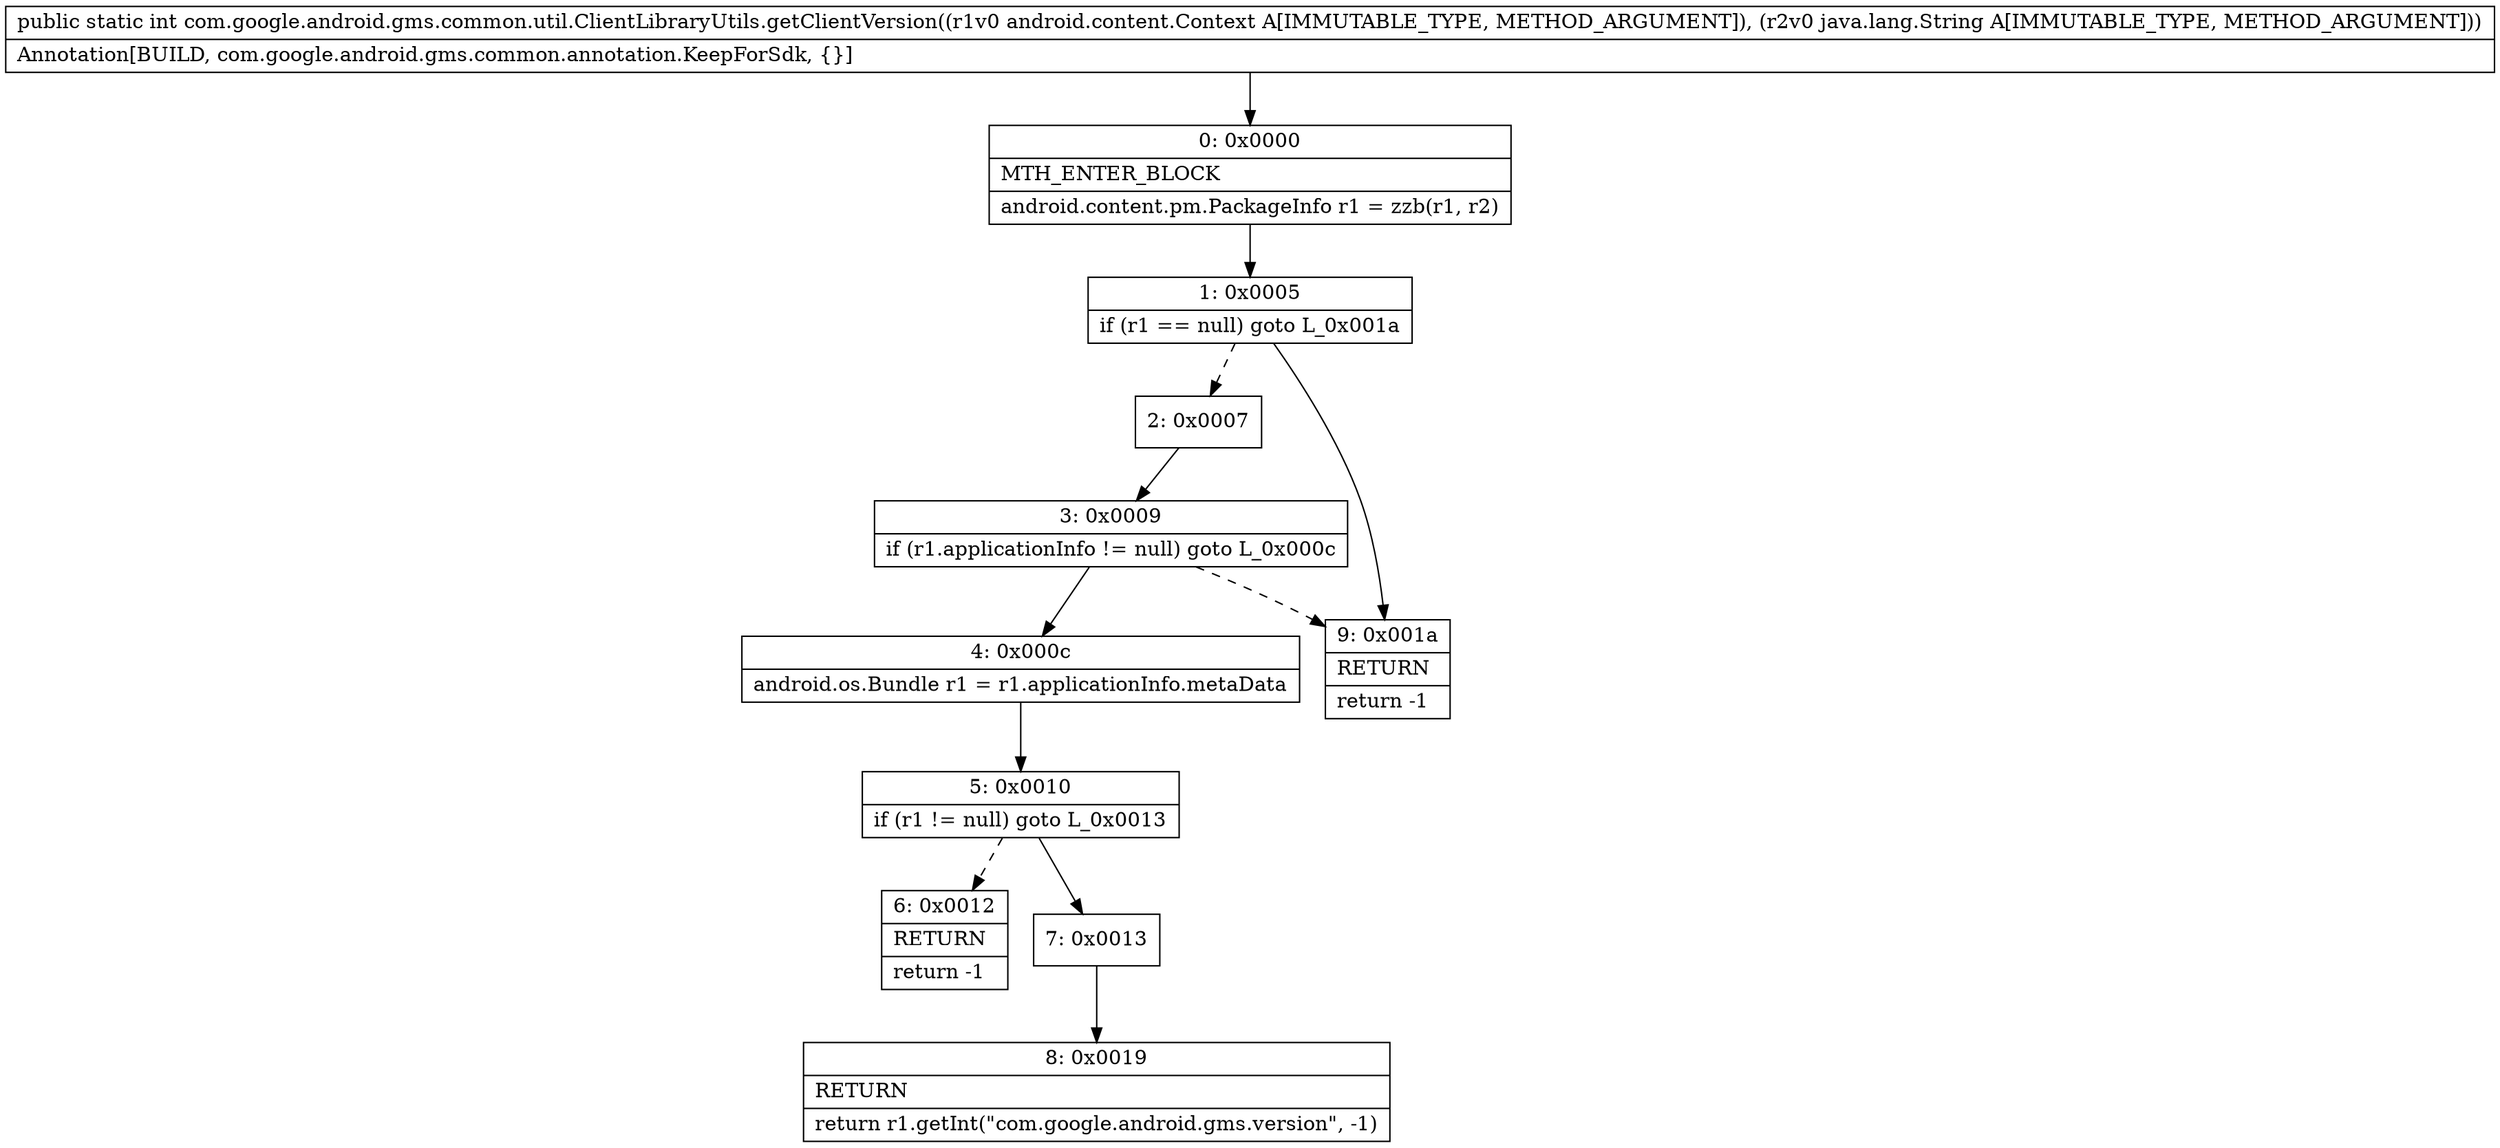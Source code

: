 digraph "CFG forcom.google.android.gms.common.util.ClientLibraryUtils.getClientVersion(Landroid\/content\/Context;Ljava\/lang\/String;)I" {
Node_0 [shape=record,label="{0\:\ 0x0000|MTH_ENTER_BLOCK\l|android.content.pm.PackageInfo r1 = zzb(r1, r2)\l}"];
Node_1 [shape=record,label="{1\:\ 0x0005|if (r1 == null) goto L_0x001a\l}"];
Node_2 [shape=record,label="{2\:\ 0x0007}"];
Node_3 [shape=record,label="{3\:\ 0x0009|if (r1.applicationInfo != null) goto L_0x000c\l}"];
Node_4 [shape=record,label="{4\:\ 0x000c|android.os.Bundle r1 = r1.applicationInfo.metaData\l}"];
Node_5 [shape=record,label="{5\:\ 0x0010|if (r1 != null) goto L_0x0013\l}"];
Node_6 [shape=record,label="{6\:\ 0x0012|RETURN\l|return \-1\l}"];
Node_7 [shape=record,label="{7\:\ 0x0013}"];
Node_8 [shape=record,label="{8\:\ 0x0019|RETURN\l|return r1.getInt(\"com.google.android.gms.version\", \-1)\l}"];
Node_9 [shape=record,label="{9\:\ 0x001a|RETURN\l|return \-1\l}"];
MethodNode[shape=record,label="{public static int com.google.android.gms.common.util.ClientLibraryUtils.getClientVersion((r1v0 android.content.Context A[IMMUTABLE_TYPE, METHOD_ARGUMENT]), (r2v0 java.lang.String A[IMMUTABLE_TYPE, METHOD_ARGUMENT]))  | Annotation[BUILD, com.google.android.gms.common.annotation.KeepForSdk, \{\}]\l}"];
MethodNode -> Node_0;
Node_0 -> Node_1;
Node_1 -> Node_2[style=dashed];
Node_1 -> Node_9;
Node_2 -> Node_3;
Node_3 -> Node_4;
Node_3 -> Node_9[style=dashed];
Node_4 -> Node_5;
Node_5 -> Node_6[style=dashed];
Node_5 -> Node_7;
Node_7 -> Node_8;
}

